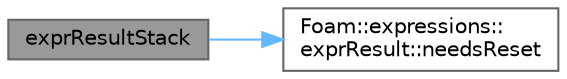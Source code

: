 digraph "exprResultStack"
{
 // LATEX_PDF_SIZE
  bgcolor="transparent";
  edge [fontname=Helvetica,fontsize=10,labelfontname=Helvetica,labelfontsize=10];
  node [fontname=Helvetica,fontsize=10,shape=box,height=0.2,width=0.4];
  rankdir="LR";
  Node1 [id="Node000001",label="exprResultStack",height=0.2,width=0.4,color="gray40", fillcolor="grey60", style="filled", fontcolor="black",tooltip=" "];
  Node1 -> Node2 [id="edge1_Node000001_Node000002",color="steelblue1",style="solid",tooltip=" "];
  Node2 [id="Node000002",label="Foam::expressions::\lexprResult::needsReset",height=0.2,width=0.4,color="grey40", fillcolor="white", style="filled",URL="$classFoam_1_1expressions_1_1exprResult.html#aad6b6f71e1bd6e872d09813aa949895b",tooltip=" "];
}
